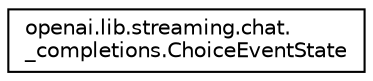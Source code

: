 digraph "Graphical Class Hierarchy"
{
 // LATEX_PDF_SIZE
  edge [fontname="Helvetica",fontsize="10",labelfontname="Helvetica",labelfontsize="10"];
  node [fontname="Helvetica",fontsize="10",shape=record];
  rankdir="LR";
  Node0 [label="openai.lib.streaming.chat.\l_completions.ChoiceEventState",height=0.2,width=0.4,color="black", fillcolor="white", style="filled",URL="$classopenai_1_1lib_1_1streaming_1_1chat_1_1__completions_1_1ChoiceEventState.html",tooltip=" "];
}
